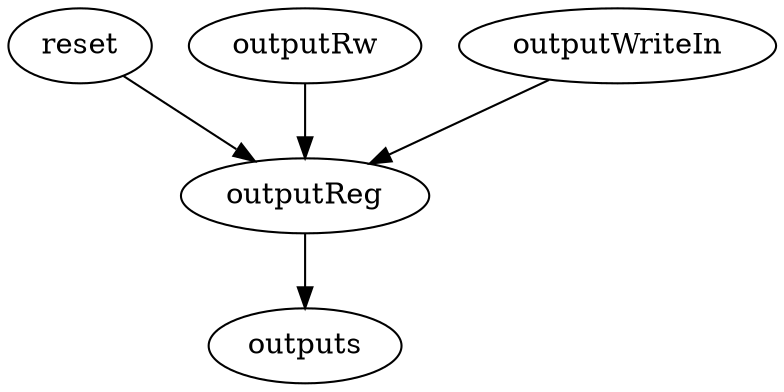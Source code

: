 strict digraph "" {
	reset	 [complexity=3,
		importance=0.441422606176,
		rank=0.147140868725];
	outputReg	 [complexity=2,
		importance=0.341004196216,
		rank=0.170502098108];
	reset -> outputReg;
	outputs	 [complexity=0,
		importance=0.148535708971,
		rank=0.0];
	outputRw	 [complexity=3,
		importance=0.441422606176,
		rank=0.147140868725];
	outputRw -> outputReg;
	outputWriteIn	 [complexity=5,
		importance=0.441422606176,
		rank=0.0882845212352];
	outputWriteIn -> outputReg;
	outputReg -> outputs;
}
